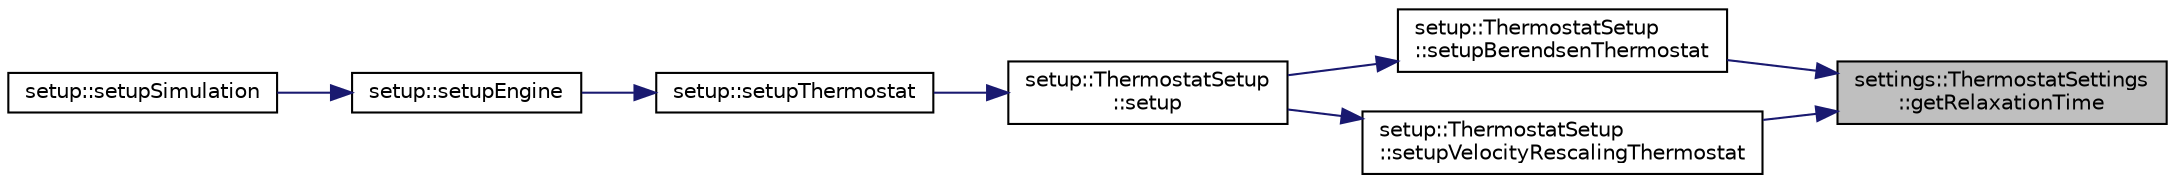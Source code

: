 digraph "settings::ThermostatSettings::getRelaxationTime"
{
 // LATEX_PDF_SIZE
  edge [fontname="Helvetica",fontsize="10",labelfontname="Helvetica",labelfontsize="10"];
  node [fontname="Helvetica",fontsize="10",shape=record];
  rankdir="RL";
  Node1 [label="settings::ThermostatSettings\l::getRelaxationTime",height=0.2,width=0.4,color="black", fillcolor="grey75", style="filled", fontcolor="black",tooltip=" "];
  Node1 -> Node2 [dir="back",color="midnightblue",fontsize="10",style="solid",fontname="Helvetica"];
  Node2 [label="setup::ThermostatSetup\l::setupBerendsenThermostat",height=0.2,width=0.4,color="black", fillcolor="white", style="filled",URL="$classsetup_1_1ThermostatSetup.html#a80ec31cf9caed03ac85243a7e58b73fb",tooltip="setup berendsen thermostat"];
  Node2 -> Node3 [dir="back",color="midnightblue",fontsize="10",style="solid",fontname="Helvetica"];
  Node3 [label="setup::ThermostatSetup\l::setup",height=0.2,width=0.4,color="black", fillcolor="white", style="filled",URL="$classsetup_1_1ThermostatSetup.html#aec89730886f9ef47fad8c64ec205a86c",tooltip="setup thermostat"];
  Node3 -> Node4 [dir="back",color="midnightblue",fontsize="10",style="solid",fontname="Helvetica"];
  Node4 [label="setup::setupThermostat",height=0.2,width=0.4,color="black", fillcolor="white", style="filled",URL="$namespacesetup.html#a9f8b5ba3e9397a8851408e4f52aac6ae",tooltip="wrapper for thermostat setup"];
  Node4 -> Node5 [dir="back",color="midnightblue",fontsize="10",style="solid",fontname="Helvetica"];
  Node5 [label="setup::setupEngine",height=0.2,width=0.4,color="black", fillcolor="white", style="filled",URL="$namespacesetup.html#aa83171046bbca205b3db6e0cd2dbc4e1",tooltip="setup the engine"];
  Node5 -> Node6 [dir="back",color="midnightblue",fontsize="10",style="solid",fontname="Helvetica"];
  Node6 [label="setup::setupSimulation",height=0.2,width=0.4,color="black", fillcolor="white", style="filled",URL="$namespacesetup.html#a1c000cdfa46aed7d8018017635915ae1",tooltip="setup the engine"];
  Node1 -> Node7 [dir="back",color="midnightblue",fontsize="10",style="solid",fontname="Helvetica"];
  Node7 [label="setup::ThermostatSetup\l::setupVelocityRescalingThermostat",height=0.2,width=0.4,color="black", fillcolor="white", style="filled",URL="$classsetup_1_1ThermostatSetup.html#a92d7d987a793f46325a0b2b46e4b107a",tooltip="setup velocity rescaling thermostat"];
  Node7 -> Node3 [dir="back",color="midnightblue",fontsize="10",style="solid",fontname="Helvetica"];
}
